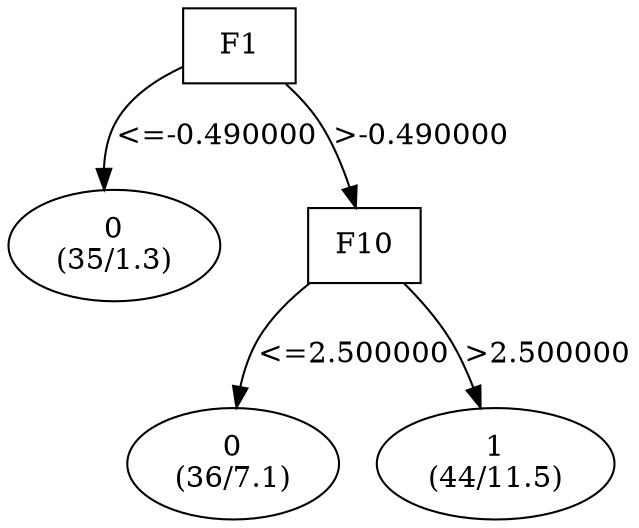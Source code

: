 digraph YaDT {
n0 [ shape=box, label="F1\n"]
n0 -> n1 [label="<=-0.490000"]
n1 [ shape=ellipse, label="0\n(35/1.3)"]
n0 -> n2 [label=">-0.490000"]
n2 [ shape=box, label="F10\n"]
n2 -> n3 [label="<=2.500000"]
n3 [ shape=ellipse, label="0\n(36/7.1)"]
n2 -> n4 [label=">2.500000"]
n4 [ shape=ellipse, label="1\n(44/11.5)"]
}
